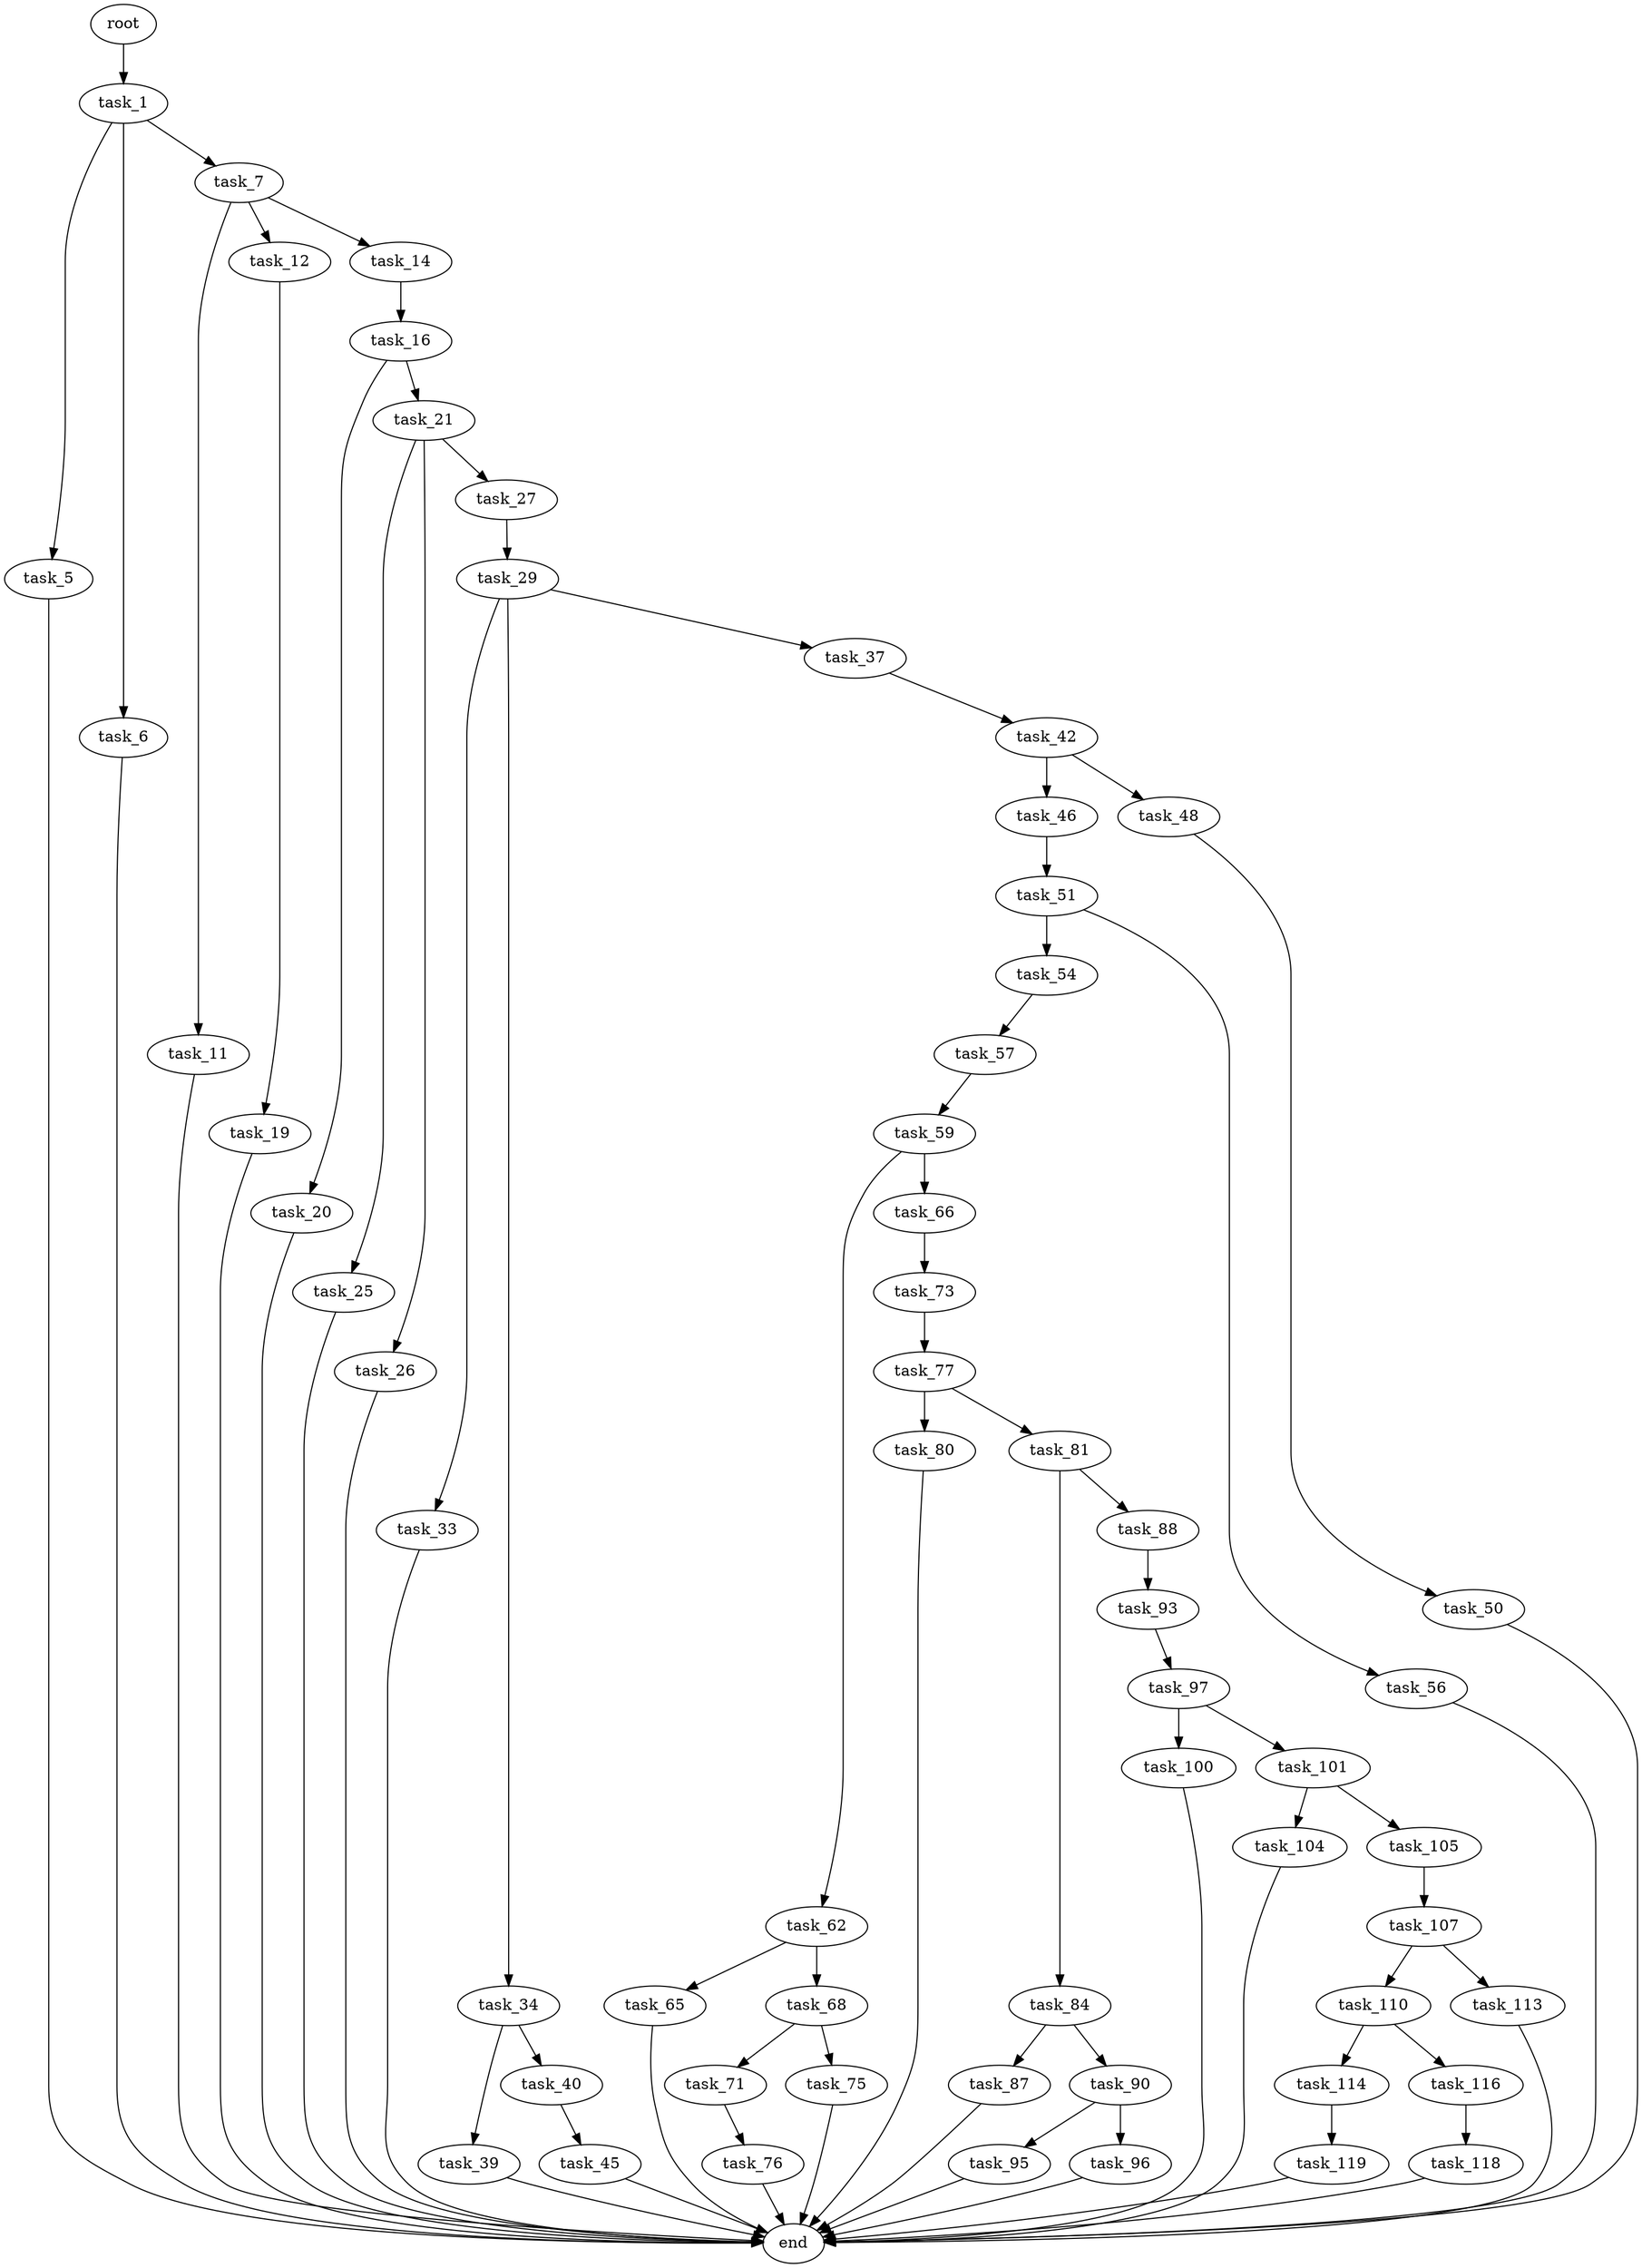 digraph G {
  root [size="0.000000"];
  task_1 [size="652524991821.000000"];
  task_5 [size="506639092438.000000"];
  task_6 [size="22952868428.000000"];
  task_7 [size="68719476736.000000"];
  end [size="0.000000"];
  task_11 [size="368293445632.000000"];
  task_12 [size="3948485850.000000"];
  task_14 [size="220795115085.000000"];
  task_19 [size="1669102486.000000"];
  task_16 [size="117478419348.000000"];
  task_20 [size="368293445632.000000"];
  task_21 [size="13300397366.000000"];
  task_25 [size="7067771362.000000"];
  task_26 [size="663988890540.000000"];
  task_27 [size="7988749473.000000"];
  task_29 [size="7937352540.000000"];
  task_33 [size="12342298184.000000"];
  task_34 [size="10340282774.000000"];
  task_37 [size="3504151810.000000"];
  task_39 [size="231928233984.000000"];
  task_40 [size="10139495804.000000"];
  task_42 [size="626718548196.000000"];
  task_45 [size="787831279117.000000"];
  task_46 [size="549755813888.000000"];
  task_48 [size="2609334329.000000"];
  task_51 [size="782757789696.000000"];
  task_50 [size="82569981130.000000"];
  task_54 [size="171827192368.000000"];
  task_56 [size="508110086147.000000"];
  task_57 [size="525924577.000000"];
  task_59 [size="68719476736.000000"];
  task_62 [size="16822572064.000000"];
  task_66 [size="767558832144.000000"];
  task_65 [size="92221127641.000000"];
  task_68 [size="292353786323.000000"];
  task_73 [size="67264287867.000000"];
  task_71 [size="20429637958.000000"];
  task_75 [size="17805508759.000000"];
  task_76 [size="6032836730.000000"];
  task_77 [size="852084149.000000"];
  task_80 [size="1962022433.000000"];
  task_81 [size="1073741824000.000000"];
  task_84 [size="104689514953.000000"];
  task_88 [size="2206286697.000000"];
  task_87 [size="28991029248.000000"];
  task_90 [size="8589934592.000000"];
  task_93 [size="235544677306.000000"];
  task_95 [size="242672698297.000000"];
  task_96 [size="529456930741.000000"];
  task_97 [size="231928233984.000000"];
  task_100 [size="190027978542.000000"];
  task_101 [size="134217728000.000000"];
  task_104 [size="19810446934.000000"];
  task_105 [size="5895005601.000000"];
  task_107 [size="6787599494.000000"];
  task_110 [size="841071692490.000000"];
  task_113 [size="1073741824000.000000"];
  task_114 [size="7920168803.000000"];
  task_116 [size="8589934592.000000"];
  task_119 [size="12102009540.000000"];
  task_118 [size="41801270883.000000"];

  root -> task_1 [size="1.000000"];
  task_1 -> task_5 [size="411041792.000000"];
  task_1 -> task_6 [size="411041792.000000"];
  task_1 -> task_7 [size="411041792.000000"];
  task_5 -> end [size="1.000000"];
  task_6 -> end [size="1.000000"];
  task_7 -> task_11 [size="134217728.000000"];
  task_7 -> task_12 [size="134217728.000000"];
  task_7 -> task_14 [size="134217728.000000"];
  task_11 -> end [size="1.000000"];
  task_12 -> task_19 [size="134217728.000000"];
  task_14 -> task_16 [size="679477248.000000"];
  task_19 -> end [size="1.000000"];
  task_16 -> task_20 [size="134217728.000000"];
  task_16 -> task_21 [size="134217728.000000"];
  task_20 -> end [size="1.000000"];
  task_21 -> task_25 [size="838860800.000000"];
  task_21 -> task_26 [size="838860800.000000"];
  task_21 -> task_27 [size="838860800.000000"];
  task_25 -> end [size="1.000000"];
  task_26 -> end [size="1.000000"];
  task_27 -> task_29 [size="411041792.000000"];
  task_29 -> task_33 [size="134217728.000000"];
  task_29 -> task_34 [size="134217728.000000"];
  task_29 -> task_37 [size="134217728.000000"];
  task_33 -> end [size="1.000000"];
  task_34 -> task_39 [size="411041792.000000"];
  task_34 -> task_40 [size="411041792.000000"];
  task_37 -> task_42 [size="134217728.000000"];
  task_39 -> end [size="1.000000"];
  task_40 -> task_45 [size="536870912.000000"];
  task_42 -> task_46 [size="536870912.000000"];
  task_42 -> task_48 [size="536870912.000000"];
  task_45 -> end [size="1.000000"];
  task_46 -> task_51 [size="536870912.000000"];
  task_48 -> task_50 [size="75497472.000000"];
  task_51 -> task_54 [size="679477248.000000"];
  task_51 -> task_56 [size="679477248.000000"];
  task_50 -> end [size="1.000000"];
  task_54 -> task_57 [size="536870912.000000"];
  task_56 -> end [size="1.000000"];
  task_57 -> task_59 [size="33554432.000000"];
  task_59 -> task_62 [size="134217728.000000"];
  task_59 -> task_66 [size="134217728.000000"];
  task_62 -> task_65 [size="411041792.000000"];
  task_62 -> task_68 [size="411041792.000000"];
  task_66 -> task_73 [size="536870912.000000"];
  task_65 -> end [size="1.000000"];
  task_68 -> task_71 [size="301989888.000000"];
  task_68 -> task_75 [size="301989888.000000"];
  task_73 -> task_77 [size="75497472.000000"];
  task_71 -> task_76 [size="75497472.000000"];
  task_75 -> end [size="1.000000"];
  task_76 -> end [size="1.000000"];
  task_77 -> task_80 [size="33554432.000000"];
  task_77 -> task_81 [size="33554432.000000"];
  task_80 -> end [size="1.000000"];
  task_81 -> task_84 [size="838860800.000000"];
  task_81 -> task_88 [size="838860800.000000"];
  task_84 -> task_87 [size="75497472.000000"];
  task_84 -> task_90 [size="75497472.000000"];
  task_88 -> task_93 [size="75497472.000000"];
  task_87 -> end [size="1.000000"];
  task_90 -> task_95 [size="33554432.000000"];
  task_90 -> task_96 [size="33554432.000000"];
  task_93 -> task_97 [size="209715200.000000"];
  task_95 -> end [size="1.000000"];
  task_96 -> end [size="1.000000"];
  task_97 -> task_100 [size="301989888.000000"];
  task_97 -> task_101 [size="301989888.000000"];
  task_100 -> end [size="1.000000"];
  task_101 -> task_104 [size="209715200.000000"];
  task_101 -> task_105 [size="209715200.000000"];
  task_104 -> end [size="1.000000"];
  task_105 -> task_107 [size="209715200.000000"];
  task_107 -> task_110 [size="209715200.000000"];
  task_107 -> task_113 [size="209715200.000000"];
  task_110 -> task_114 [size="838860800.000000"];
  task_110 -> task_116 [size="838860800.000000"];
  task_113 -> end [size="1.000000"];
  task_114 -> task_119 [size="209715200.000000"];
  task_116 -> task_118 [size="33554432.000000"];
  task_119 -> end [size="1.000000"];
  task_118 -> end [size="1.000000"];
}
